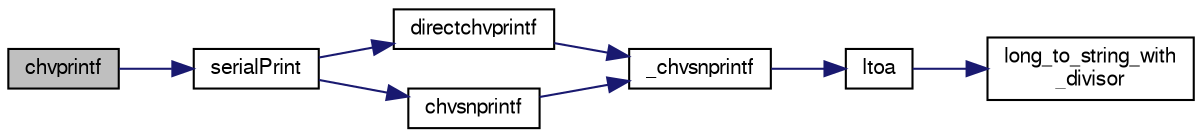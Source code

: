 digraph "chvprintf"
{
  edge [fontname="FreeSans",fontsize="10",labelfontname="FreeSans",labelfontsize="10"];
  node [fontname="FreeSans",fontsize="10",shape=record];
  rankdir="LR";
  Node1 [label="chvprintf",height=0.2,width=0.4,color="black", fillcolor="grey75", style="filled", fontcolor="black"];
  Node1 -> Node2 [color="midnightblue",fontsize="10",style="solid",fontname="FreeSans"];
  Node2 [label="serialPrint",height=0.2,width=0.4,color="black", fillcolor="white", style="filled",URL="$group__chprintf.html#gad8b1843bc1a848126a7633f4aa1add5c"];
  Node2 -> Node3 [color="midnightblue",fontsize="10",style="solid",fontname="FreeSans"];
  Node3 [label="directchvprintf",height=0.2,width=0.4,color="black", fillcolor="white", style="filled",URL="$group__chprintf.html#ga6ab3aab7068a955278da45c63b02bc4d"];
  Node3 -> Node4 [color="midnightblue",fontsize="10",style="solid",fontname="FreeSans"];
  Node4 [label="_chvsnprintf",height=0.2,width=0.4,color="black", fillcolor="white", style="filled",URL="$group__chprintf.html#gaa4e64308af46238224f455c00a4fcf26",tooltip="System formatted output function. "];
  Node4 -> Node5 [color="midnightblue",fontsize="10",style="solid",fontname="FreeSans"];
  Node5 [label="ltoa",height=0.2,width=0.4,color="black", fillcolor="white", style="filled",URL="$group__chprintf.html#gac5d948ddbb98eeaf4c395f12d1673e2e"];
  Node5 -> Node6 [color="midnightblue",fontsize="10",style="solid",fontname="FreeSans"];
  Node6 [label="long_to_string_with\l_divisor",height=0.2,width=0.4,color="black", fillcolor="white", style="filled",URL="$group__chprintf.html#ga083a2bdcd3b67b7be94900e8affc57b8"];
  Node2 -> Node7 [color="midnightblue",fontsize="10",style="solid",fontname="FreeSans"];
  Node7 [label="chvsnprintf",height=0.2,width=0.4,color="black", fillcolor="white", style="filled",URL="$group__chprintf.html#ga561a2515db27520c8a995f2f2213aed4"];
  Node7 -> Node4 [color="midnightblue",fontsize="10",style="solid",fontname="FreeSans"];
}
